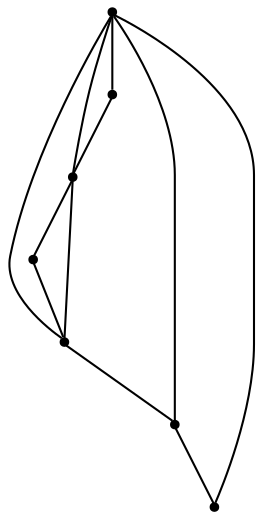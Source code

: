 graph {
  node [shape=point,comment="{\"directed\":false,\"doi\":\"10.1007/978-3-662-45803-7_14\",\"figure\":\"6\"}"]

  v0 [pos="1080.6749867407707,724.1419084828074"]
  v1 [pos="603.664350966133,724.1419084828074"]
  v2 [pos="798.8050496951727,832.5320029404206"]
  v3 [pos="885.5342561996523,919.2440276172315"]
  v4 [pos="842.1696211353337,875.8881425020252"]
  v5 [pos="755.4404782550116,875.8881425020252"]
  v6 [pos="668.711271750532,789.1758633788161"]

  v0 -- v1 [id="-1",pos="1080.6749867407707,724.1419084828074 603.664350966133,724.1419084828074 603.664350966133,724.1419084828074 603.664350966133,724.1419084828074"]
  v1 -- v6 [id="-2",pos="603.664350966133,724.1419084828074 668.711271750532,789.1758633788161 668.711271750532,789.1758633788161 668.711271750532,789.1758633788161"]
  v6 -- v2 [id="-3",pos="668.711271750532,789.1758633788161 798.8050496951727,832.5320029404206 798.8050496951727,832.5320029404206 798.8050496951727,832.5320029404206"]
  v6 -- v0 [id="-4",pos="668.711271750532,789.1758633788161 1080.6749867407707,724.1419084828074 1080.6749867407707,724.1419084828074 1080.6749867407707,724.1419084828074"]
  v6 -- v5 [id="-5",pos="668.711271750532,789.1758633788161 755.4404782550116,875.8881425020252 755.4404782550116,875.8881425020252 755.4404782550116,875.8881425020252"]
  v5 -- v2 [id="-7",pos="755.4404782550116,875.8881425020252 798.8050496951727,832.5320029404206 798.8050496951727,832.5320029404206 798.8050496951727,832.5320029404206"]
  v2 -- v4 [id="-8",pos="798.8050496951727,832.5320029404206 842.1696211353337,875.8881425020252 842.1696211353337,875.8881425020252 842.1696211353337,875.8881425020252"]
  v4 -- v3 [id="-9",pos="842.1696211353337,875.8881425020252 885.5342561996523,919.2440276172315 885.5342561996523,919.2440276172315 885.5342561996523,919.2440276172315"]
  v4 -- v0 [id="-10",pos="842.1696211353337,875.8881425020252 1080.6749867407707,724.1419084828074 1080.6749867407707,724.1419084828074 1080.6749867407707,724.1419084828074"]
  v3 -- v0 [id="-11",pos="885.5342561996523,919.2440276172315 1080.6749867407707,724.1419084828074 1080.6749867407707,724.1419084828074 1080.6749867407707,724.1419084828074"]
  v0 -- v2 [id="-13",pos="1080.6749867407707,724.1419084828074 798.8050496951727,832.5320029404206 798.8050496951727,832.5320029404206 798.8050496951727,832.5320029404206"]
}